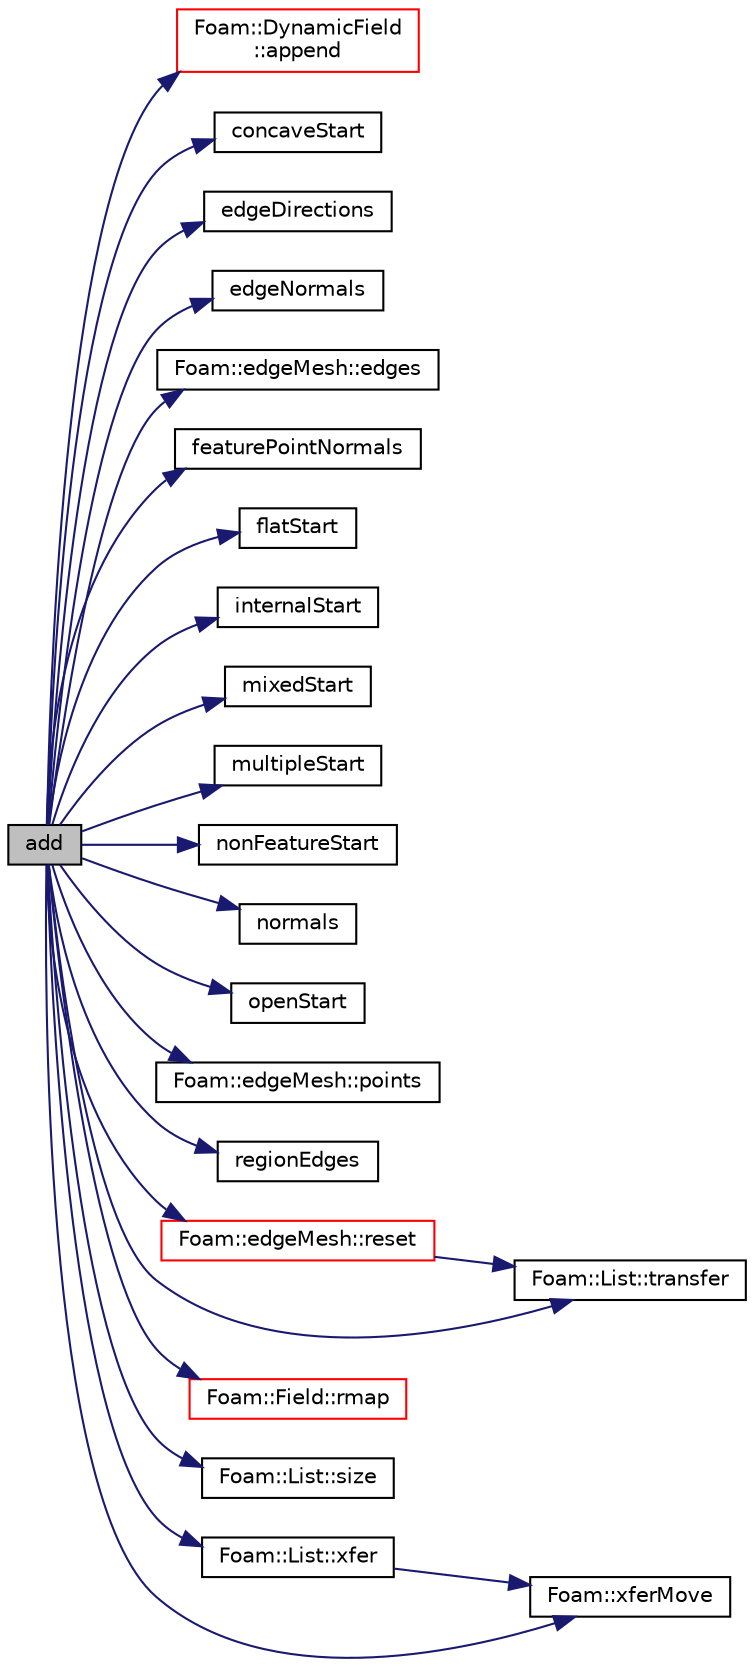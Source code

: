 digraph "add"
{
  bgcolor="transparent";
  edge [fontname="Helvetica",fontsize="10",labelfontname="Helvetica",labelfontsize="10"];
  node [fontname="Helvetica",fontsize="10",shape=record];
  rankdir="LR";
  Node1 [label="add",height=0.2,width=0.4,color="black", fillcolor="grey75", style="filled", fontcolor="black"];
  Node1 -> Node2 [color="midnightblue",fontsize="10",style="solid",fontname="Helvetica"];
  Node2 [label="Foam::DynamicField\l::append",height=0.2,width=0.4,color="red",URL="$a00608.html#a13502d5ef5b1f4dd51744972bd50c759",tooltip="Append an element at the end of the list. "];
  Node1 -> Node3 [color="midnightblue",fontsize="10",style="solid",fontname="Helvetica"];
  Node3 [label="concaveStart",height=0.2,width=0.4,color="black",URL="$a00711.html#a2a106c6a55b13731a62e6b0a77049b3d",tooltip="Return the index of the start of the concave feature points. "];
  Node1 -> Node4 [color="midnightblue",fontsize="10",style="solid",fontname="Helvetica"];
  Node4 [label="edgeDirections",height=0.2,width=0.4,color="black",URL="$a00711.html#aacadbd8d3d6f812df567e77ae66298b1",tooltip="Return the edgeDirection vectors. "];
  Node1 -> Node5 [color="midnightblue",fontsize="10",style="solid",fontname="Helvetica"];
  Node5 [label="edgeNormals",height=0.2,width=0.4,color="black",URL="$a00711.html#affb3a0446a3e9f8ad9b4147adac09d38",tooltip="Return the indices of the normals that are adjacent to the. "];
  Node1 -> Node6 [color="midnightblue",fontsize="10",style="solid",fontname="Helvetica"];
  Node6 [label="Foam::edgeMesh::edges",height=0.2,width=0.4,color="black",URL="$a00628.html#aae82d34fe433288eb6b1f9dea53675c8",tooltip="Return edges. "];
  Node1 -> Node7 [color="midnightblue",fontsize="10",style="solid",fontname="Helvetica"];
  Node7 [label="featurePointNormals",height=0.2,width=0.4,color="black",URL="$a00711.html#a0c5de39953292dd8569bc209345d0018",tooltip="Return the indices of the normals that are adjacent to the. "];
  Node1 -> Node8 [color="midnightblue",fontsize="10",style="solid",fontname="Helvetica"];
  Node8 [label="flatStart",height=0.2,width=0.4,color="black",URL="$a00711.html#a384d153ec0f52caf0b428f12bbc3966d",tooltip="Return the index of the start of the flat feature edges. "];
  Node1 -> Node9 [color="midnightblue",fontsize="10",style="solid",fontname="Helvetica"];
  Node9 [label="internalStart",height=0.2,width=0.4,color="black",URL="$a00711.html#a4fc321b33a135fe47f358f7ed38c6235",tooltip="Return the index of the start of the internal feature edges. "];
  Node1 -> Node10 [color="midnightblue",fontsize="10",style="solid",fontname="Helvetica"];
  Node10 [label="mixedStart",height=0.2,width=0.4,color="black",URL="$a00711.html#afd69aed256170f8f1a1500d9ee4ce5ea",tooltip="Return the index of the start of the mixed type feature points. "];
  Node1 -> Node11 [color="midnightblue",fontsize="10",style="solid",fontname="Helvetica"];
  Node11 [label="multipleStart",height=0.2,width=0.4,color="black",URL="$a00711.html#a4fb0502610abbdbf53f1a29f01056f44",tooltip="Return the index of the start of the multiply-connected feature. "];
  Node1 -> Node12 [color="midnightblue",fontsize="10",style="solid",fontname="Helvetica"];
  Node12 [label="nonFeatureStart",height=0.2,width=0.4,color="black",URL="$a00711.html#a4c970fb36362d63025bb98a9ce2364dd",tooltip="Return the index of the start of the non-feature points. "];
  Node1 -> Node13 [color="midnightblue",fontsize="10",style="solid",fontname="Helvetica"];
  Node13 [label="normals",height=0.2,width=0.4,color="black",URL="$a00711.html#ab2c57501899007a9de166f3b9ac23ef0",tooltip="Return the normals of the surfaces adjacent to the feature edges. "];
  Node1 -> Node14 [color="midnightblue",fontsize="10",style="solid",fontname="Helvetica"];
  Node14 [label="openStart",height=0.2,width=0.4,color="black",URL="$a00711.html#a8cc1462caee7053cd4d33db165798d09",tooltip="Return the index of the start of the open feature edges. "];
  Node1 -> Node15 [color="midnightblue",fontsize="10",style="solid",fontname="Helvetica"];
  Node15 [label="Foam::edgeMesh::points",height=0.2,width=0.4,color="black",URL="$a00628.html#a084ae534298576408f063a6b3b820959",tooltip="Return points. "];
  Node1 -> Node16 [color="midnightblue",fontsize="10",style="solid",fontname="Helvetica"];
  Node16 [label="regionEdges",height=0.2,width=0.4,color="black",URL="$a00711.html#a5bc422f2e6ae7b42f7da781c2c485044",tooltip="Return the feature edges which are on the boundary between. "];
  Node1 -> Node17 [color="midnightblue",fontsize="10",style="solid",fontname="Helvetica"];
  Node17 [label="Foam::edgeMesh::reset",height=0.2,width=0.4,color="red",URL="$a00628.html#aae05df3bda82afbcfd4d017d1d6eee50",tooltip="Reset primitive data (points, edges) "];
  Node17 -> Node18 [color="midnightblue",fontsize="10",style="solid",fontname="Helvetica"];
  Node18 [label="Foam::List::transfer",height=0.2,width=0.4,color="black",URL="$a01397.html#a25ad1d2084d16b234b0cf91c07e832c0",tooltip="Transfer the contents of the argument List into this list. "];
  Node1 -> Node19 [color="midnightblue",fontsize="10",style="solid",fontname="Helvetica"];
  Node19 [label="Foam::Field::rmap",height=0.2,width=0.4,color="red",URL="$a00767.html#ae5cdfcd538daa5fa35fc0c2d7969c1eb",tooltip="1 to 1 reverse-map from the given field "];
  Node1 -> Node20 [color="midnightblue",fontsize="10",style="solid",fontname="Helvetica"];
  Node20 [label="Foam::List::size",height=0.2,width=0.4,color="black",URL="$a01397.html#a8a5f6fa29bd4b500caf186f60245b384",tooltip="Override size to be inconsistent with allocated storage. "];
  Node1 -> Node18 [color="midnightblue",fontsize="10",style="solid",fontname="Helvetica"];
  Node1 -> Node21 [color="midnightblue",fontsize="10",style="solid",fontname="Helvetica"];
  Node21 [label="Foam::List::xfer",height=0.2,width=0.4,color="black",URL="$a01397.html#a48f43ee271fb2edb0fb241b72af0e59c",tooltip="Transfer contents to the Xfer container. "];
  Node21 -> Node22 [color="midnightblue",fontsize="10",style="solid",fontname="Helvetica"];
  Node22 [label="Foam::xferMove",height=0.2,width=0.4,color="black",URL="$a10936.html#ae3ad39ee5ad896e6d3c0f137ecd12abb",tooltip="Construct by transferring the contents of the arg. "];
  Node1 -> Node22 [color="midnightblue",fontsize="10",style="solid",fontname="Helvetica"];
}
